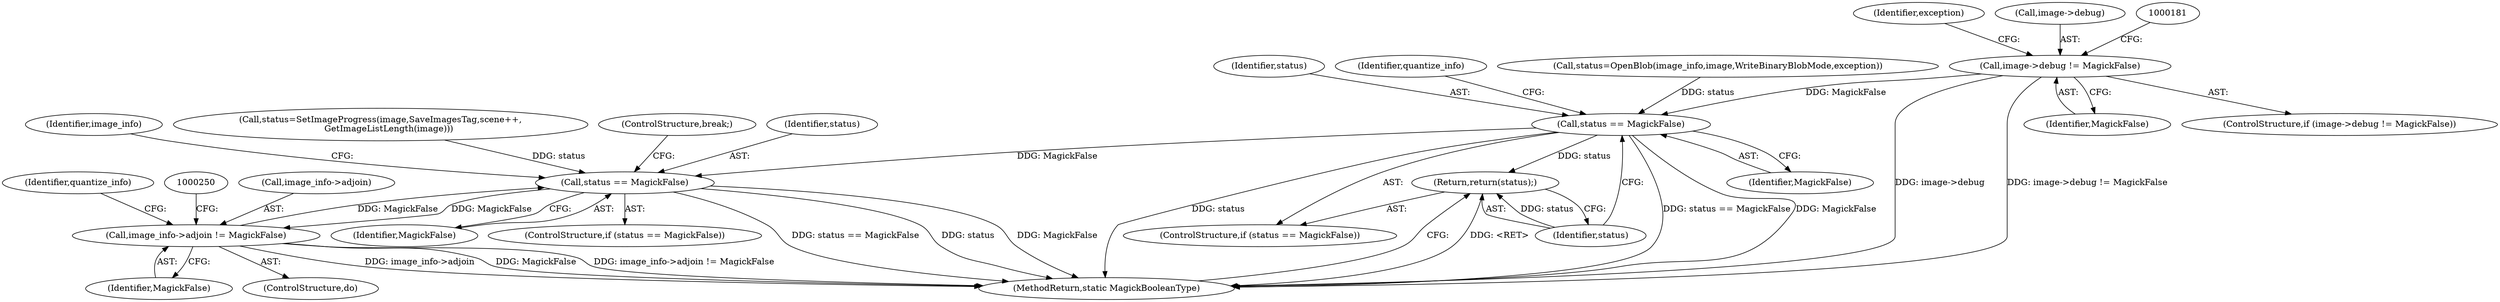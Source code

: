 digraph "0_ImageMagick_db1ffb6cf44bcfe5c4d5fcf9d9109ded5617387f_0@pointer" {
"1000175" [label="(Call,image->debug != MagickFalse)"];
"1000200" [label="(Call,status == MagickFalse)"];
"1000203" [label="(Return,return(status);)"];
"1001410" [label="(Call,status == MagickFalse)"];
"1001414" [label="(Call,image_info->adjoin != MagickFalse)"];
"1000206" [label="(Identifier,quantize_info)"];
"1000203" [label="(Return,return(status);)"];
"1000175" [label="(Call,image->debug != MagickFalse)"];
"1001410" [label="(Call,status == MagickFalse)"];
"1000190" [label="(Identifier,exception)"];
"1001414" [label="(Call,image_info->adjoin != MagickFalse)"];
"1000202" [label="(Identifier,MagickFalse)"];
"1001416" [label="(Identifier,image_info)"];
"1000179" [label="(Identifier,MagickFalse)"];
"1001433" [label="(MethodReturn,static MagickBooleanType)"];
"1000192" [label="(Call,status=OpenBlob(image_info,image,WriteBinaryBlobMode,exception))"];
"1001400" [label="(Call,status=SetImageProgress(image,SaveImagesTag,scene++,\n      GetImageListLength(image)))"];
"1000201" [label="(Identifier,status)"];
"1001415" [label="(Call,image_info->adjoin)"];
"1000200" [label="(Call,status == MagickFalse)"];
"1001418" [label="(Identifier,MagickFalse)"];
"1000199" [label="(ControlStructure,if (status == MagickFalse))"];
"1001412" [label="(Identifier,MagickFalse)"];
"1000176" [label="(Call,image->debug)"];
"1000204" [label="(Identifier,status)"];
"1000174" [label="(ControlStructure,if (image->debug != MagickFalse))"];
"1001413" [label="(ControlStructure,break;)"];
"1000247" [label="(ControlStructure,do)"];
"1001409" [label="(ControlStructure,if (status == MagickFalse))"];
"1001411" [label="(Identifier,status)"];
"1001420" [label="(Identifier,quantize_info)"];
"1000175" -> "1000174"  [label="AST: "];
"1000175" -> "1000179"  [label="CFG: "];
"1000176" -> "1000175"  [label="AST: "];
"1000179" -> "1000175"  [label="AST: "];
"1000181" -> "1000175"  [label="CFG: "];
"1000190" -> "1000175"  [label="CFG: "];
"1000175" -> "1001433"  [label="DDG: image->debug"];
"1000175" -> "1001433"  [label="DDG: image->debug != MagickFalse"];
"1000175" -> "1000200"  [label="DDG: MagickFalse"];
"1000200" -> "1000199"  [label="AST: "];
"1000200" -> "1000202"  [label="CFG: "];
"1000201" -> "1000200"  [label="AST: "];
"1000202" -> "1000200"  [label="AST: "];
"1000204" -> "1000200"  [label="CFG: "];
"1000206" -> "1000200"  [label="CFG: "];
"1000200" -> "1001433"  [label="DDG: status"];
"1000200" -> "1001433"  [label="DDG: status == MagickFalse"];
"1000200" -> "1001433"  [label="DDG: MagickFalse"];
"1000192" -> "1000200"  [label="DDG: status"];
"1000200" -> "1000203"  [label="DDG: status"];
"1000200" -> "1001410"  [label="DDG: MagickFalse"];
"1000203" -> "1000199"  [label="AST: "];
"1000203" -> "1000204"  [label="CFG: "];
"1000204" -> "1000203"  [label="AST: "];
"1001433" -> "1000203"  [label="CFG: "];
"1000203" -> "1001433"  [label="DDG: <RET>"];
"1000204" -> "1000203"  [label="DDG: status"];
"1001410" -> "1001409"  [label="AST: "];
"1001410" -> "1001412"  [label="CFG: "];
"1001411" -> "1001410"  [label="AST: "];
"1001412" -> "1001410"  [label="AST: "];
"1001416" -> "1001410"  [label="CFG: "];
"1001413" -> "1001410"  [label="CFG: "];
"1001410" -> "1001433"  [label="DDG: status == MagickFalse"];
"1001410" -> "1001433"  [label="DDG: status"];
"1001410" -> "1001433"  [label="DDG: MagickFalse"];
"1001400" -> "1001410"  [label="DDG: status"];
"1001414" -> "1001410"  [label="DDG: MagickFalse"];
"1001410" -> "1001414"  [label="DDG: MagickFalse"];
"1001414" -> "1000247"  [label="AST: "];
"1001414" -> "1001418"  [label="CFG: "];
"1001415" -> "1001414"  [label="AST: "];
"1001418" -> "1001414"  [label="AST: "];
"1000250" -> "1001414"  [label="CFG: "];
"1001420" -> "1001414"  [label="CFG: "];
"1001414" -> "1001433"  [label="DDG: image_info->adjoin"];
"1001414" -> "1001433"  [label="DDG: MagickFalse"];
"1001414" -> "1001433"  [label="DDG: image_info->adjoin != MagickFalse"];
}
